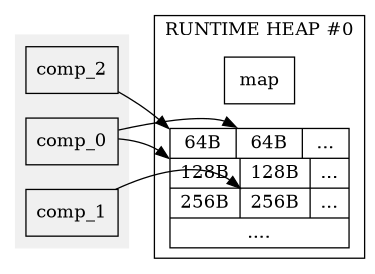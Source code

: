 digraph runtime_zone {
   compound = true;
   node [shape = record];
   rankdir = LR;
   size=2.5;

   subgraph cluster_rt_0 {
      label = "RUNTIME HEAP #0";

      map0 [label = "map"];

      rt0 [label = "{<1>64B|<2>64B|...}
                  |{<10>128B|<11>128B|...}
                  |{<20>256B|<22>256B|...}
                  |{....}"];
   }

   subgraph cluster_core_0 {
      style = filled;
      color = "#f0f0f0";
      label = "";

      comp_0;
      comp_1;
      comp_2;
   }

   comp_0 -> rt0:2:nw;
   comp_0 -> rt0:10:nw;
   comp_1 -> rt0:22:nw;
   comp_2 -> rt0:1:nw;

}
